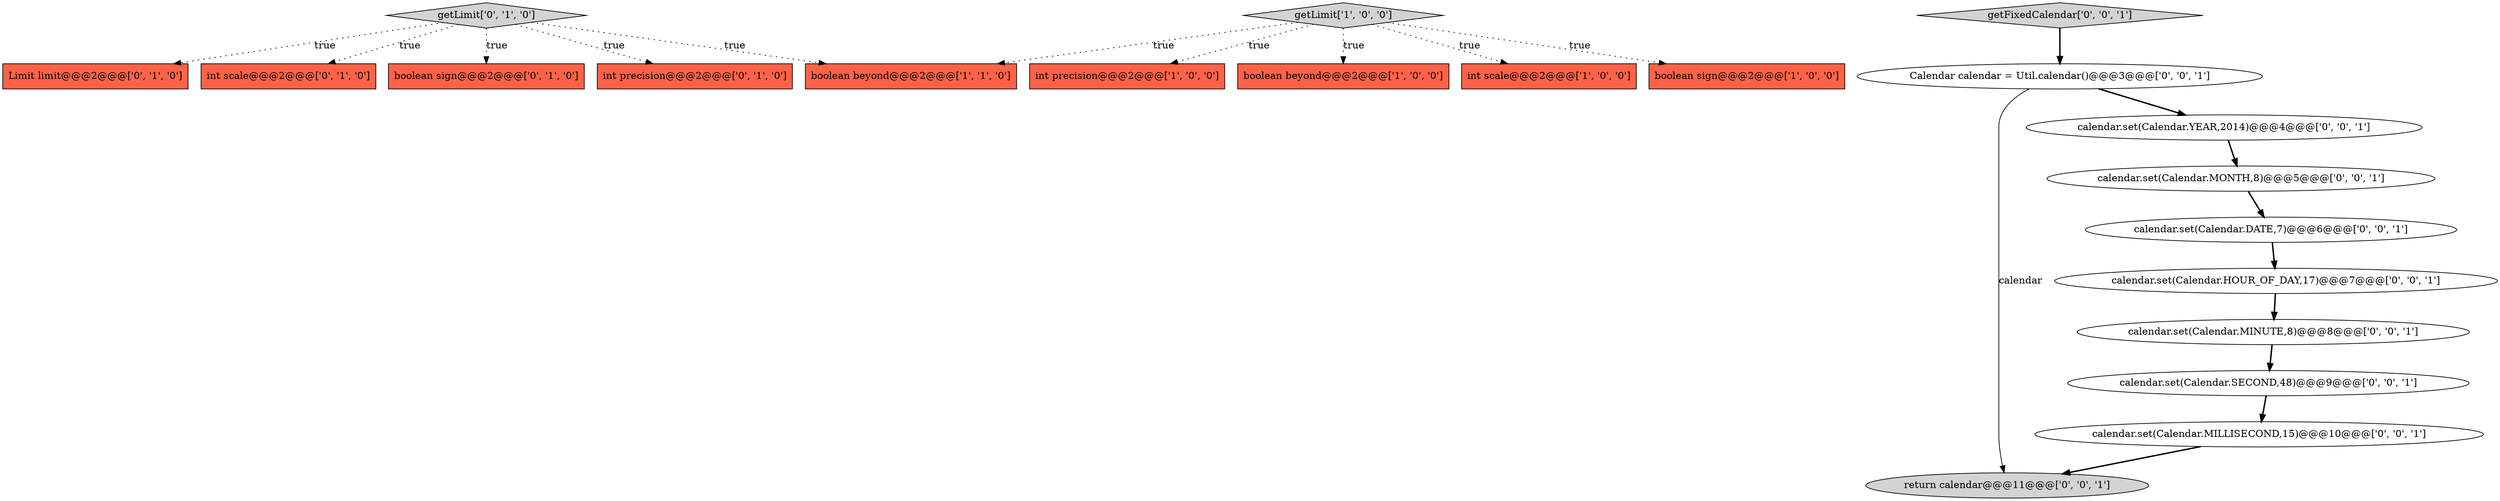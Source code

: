 digraph {
5 [style = filled, label = "boolean beyond@@@2@@@['1', '1', '0']", fillcolor = tomato, shape = box image = "AAA0AAABBB1BBB"];
8 [style = filled, label = "Limit limit@@@2@@@['0', '1', '0']", fillcolor = tomato, shape = box image = "AAA0AAABBB2BBB"];
15 [style = filled, label = "calendar.set(Calendar.DATE,7)@@@6@@@['0', '0', '1']", fillcolor = white, shape = ellipse image = "AAA0AAABBB3BBB"];
7 [style = filled, label = "getLimit['0', '1', '0']", fillcolor = lightgray, shape = diamond image = "AAA0AAABBB2BBB"];
3 [style = filled, label = "int precision@@@2@@@['1', '0', '0']", fillcolor = tomato, shape = box image = "AAA0AAABBB1BBB"];
10 [style = filled, label = "int scale@@@2@@@['0', '1', '0']", fillcolor = tomato, shape = box image = "AAA0AAABBB2BBB"];
19 [style = filled, label = "getFixedCalendar['0', '0', '1']", fillcolor = lightgray, shape = diamond image = "AAA0AAABBB3BBB"];
18 [style = filled, label = "return calendar@@@11@@@['0', '0', '1']", fillcolor = lightgray, shape = ellipse image = "AAA0AAABBB3BBB"];
9 [style = filled, label = "boolean sign@@@2@@@['0', '1', '0']", fillcolor = tomato, shape = box image = "AAA0AAABBB2BBB"];
4 [style = filled, label = "boolean beyond@@@2@@@['1', '0', '0']", fillcolor = tomato, shape = box image = "AAA0AAABBB1BBB"];
12 [style = filled, label = "calendar.set(Calendar.HOUR_OF_DAY,17)@@@7@@@['0', '0', '1']", fillcolor = white, shape = ellipse image = "AAA0AAABBB3BBB"];
6 [style = filled, label = "int precision@@@2@@@['0', '1', '0']", fillcolor = tomato, shape = box image = "AAA0AAABBB2BBB"];
0 [style = filled, label = "int scale@@@2@@@['1', '0', '0']", fillcolor = tomato, shape = box image = "AAA0AAABBB1BBB"];
16 [style = filled, label = "calendar.set(Calendar.MINUTE,8)@@@8@@@['0', '0', '1']", fillcolor = white, shape = ellipse image = "AAA0AAABBB3BBB"];
2 [style = filled, label = "getLimit['1', '0', '0']", fillcolor = lightgray, shape = diamond image = "AAA0AAABBB1BBB"];
13 [style = filled, label = "Calendar calendar = Util.calendar()@@@3@@@['0', '0', '1']", fillcolor = white, shape = ellipse image = "AAA0AAABBB3BBB"];
14 [style = filled, label = "calendar.set(Calendar.SECOND,48)@@@9@@@['0', '0', '1']", fillcolor = white, shape = ellipse image = "AAA0AAABBB3BBB"];
20 [style = filled, label = "calendar.set(Calendar.MONTH,8)@@@5@@@['0', '0', '1']", fillcolor = white, shape = ellipse image = "AAA0AAABBB3BBB"];
17 [style = filled, label = "calendar.set(Calendar.MILLISECOND,15)@@@10@@@['0', '0', '1']", fillcolor = white, shape = ellipse image = "AAA0AAABBB3BBB"];
1 [style = filled, label = "boolean sign@@@2@@@['1', '0', '0']", fillcolor = tomato, shape = box image = "AAA0AAABBB1BBB"];
11 [style = filled, label = "calendar.set(Calendar.YEAR,2014)@@@4@@@['0', '0', '1']", fillcolor = white, shape = ellipse image = "AAA0AAABBB3BBB"];
7->10 [style = dotted, label="true"];
20->15 [style = bold, label=""];
2->1 [style = dotted, label="true"];
2->5 [style = dotted, label="true"];
15->12 [style = bold, label=""];
13->11 [style = bold, label=""];
14->17 [style = bold, label=""];
2->0 [style = dotted, label="true"];
13->18 [style = solid, label="calendar"];
2->3 [style = dotted, label="true"];
2->4 [style = dotted, label="true"];
11->20 [style = bold, label=""];
16->14 [style = bold, label=""];
7->9 [style = dotted, label="true"];
19->13 [style = bold, label=""];
17->18 [style = bold, label=""];
7->5 [style = dotted, label="true"];
12->16 [style = bold, label=""];
7->8 [style = dotted, label="true"];
7->6 [style = dotted, label="true"];
}
